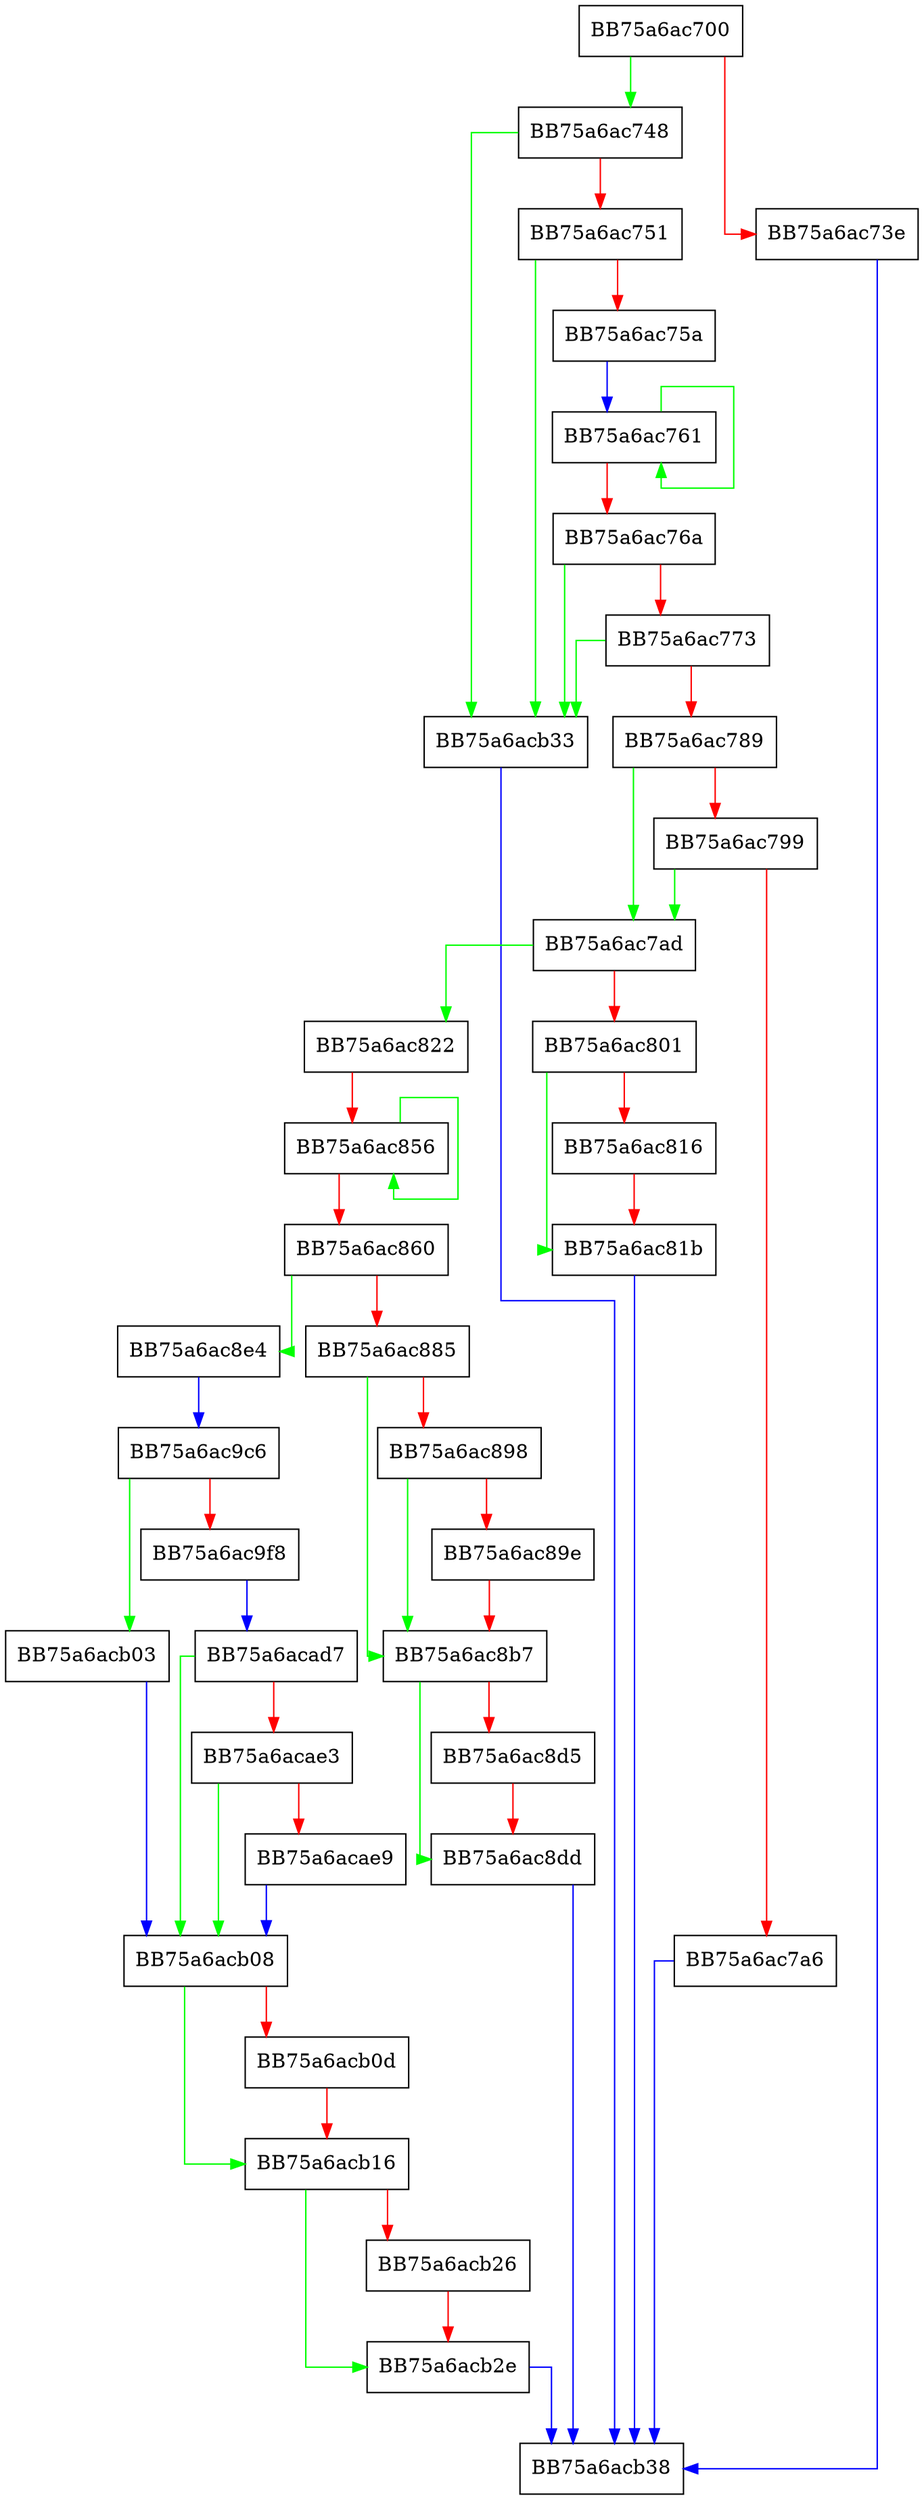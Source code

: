 digraph SetOriginalFileName {
  node [shape="box"];
  graph [splines=ortho];
  BB75a6ac700 -> BB75a6ac748 [color="green"];
  BB75a6ac700 -> BB75a6ac73e [color="red"];
  BB75a6ac73e -> BB75a6acb38 [color="blue"];
  BB75a6ac748 -> BB75a6acb33 [color="green"];
  BB75a6ac748 -> BB75a6ac751 [color="red"];
  BB75a6ac751 -> BB75a6acb33 [color="green"];
  BB75a6ac751 -> BB75a6ac75a [color="red"];
  BB75a6ac75a -> BB75a6ac761 [color="blue"];
  BB75a6ac761 -> BB75a6ac761 [color="green"];
  BB75a6ac761 -> BB75a6ac76a [color="red"];
  BB75a6ac76a -> BB75a6acb33 [color="green"];
  BB75a6ac76a -> BB75a6ac773 [color="red"];
  BB75a6ac773 -> BB75a6acb33 [color="green"];
  BB75a6ac773 -> BB75a6ac789 [color="red"];
  BB75a6ac789 -> BB75a6ac7ad [color="green"];
  BB75a6ac789 -> BB75a6ac799 [color="red"];
  BB75a6ac799 -> BB75a6ac7ad [color="green"];
  BB75a6ac799 -> BB75a6ac7a6 [color="red"];
  BB75a6ac7a6 -> BB75a6acb38 [color="blue"];
  BB75a6ac7ad -> BB75a6ac822 [color="green"];
  BB75a6ac7ad -> BB75a6ac801 [color="red"];
  BB75a6ac801 -> BB75a6ac81b [color="green"];
  BB75a6ac801 -> BB75a6ac816 [color="red"];
  BB75a6ac816 -> BB75a6ac81b [color="red"];
  BB75a6ac81b -> BB75a6acb38 [color="blue"];
  BB75a6ac822 -> BB75a6ac856 [color="red"];
  BB75a6ac856 -> BB75a6ac856 [color="green"];
  BB75a6ac856 -> BB75a6ac860 [color="red"];
  BB75a6ac860 -> BB75a6ac8e4 [color="green"];
  BB75a6ac860 -> BB75a6ac885 [color="red"];
  BB75a6ac885 -> BB75a6ac8b7 [color="green"];
  BB75a6ac885 -> BB75a6ac898 [color="red"];
  BB75a6ac898 -> BB75a6ac8b7 [color="green"];
  BB75a6ac898 -> BB75a6ac89e [color="red"];
  BB75a6ac89e -> BB75a6ac8b7 [color="red"];
  BB75a6ac8b7 -> BB75a6ac8dd [color="green"];
  BB75a6ac8b7 -> BB75a6ac8d5 [color="red"];
  BB75a6ac8d5 -> BB75a6ac8dd [color="red"];
  BB75a6ac8dd -> BB75a6acb38 [color="blue"];
  BB75a6ac8e4 -> BB75a6ac9c6 [color="blue"];
  BB75a6ac9c6 -> BB75a6acb03 [color="green"];
  BB75a6ac9c6 -> BB75a6ac9f8 [color="red"];
  BB75a6ac9f8 -> BB75a6acad7 [color="blue"];
  BB75a6acad7 -> BB75a6acb08 [color="green"];
  BB75a6acad7 -> BB75a6acae3 [color="red"];
  BB75a6acae3 -> BB75a6acb08 [color="green"];
  BB75a6acae3 -> BB75a6acae9 [color="red"];
  BB75a6acae9 -> BB75a6acb08 [color="blue"];
  BB75a6acb03 -> BB75a6acb08 [color="blue"];
  BB75a6acb08 -> BB75a6acb16 [color="green"];
  BB75a6acb08 -> BB75a6acb0d [color="red"];
  BB75a6acb0d -> BB75a6acb16 [color="red"];
  BB75a6acb16 -> BB75a6acb2e [color="green"];
  BB75a6acb16 -> BB75a6acb26 [color="red"];
  BB75a6acb26 -> BB75a6acb2e [color="red"];
  BB75a6acb2e -> BB75a6acb38 [color="blue"];
  BB75a6acb33 -> BB75a6acb38 [color="blue"];
}